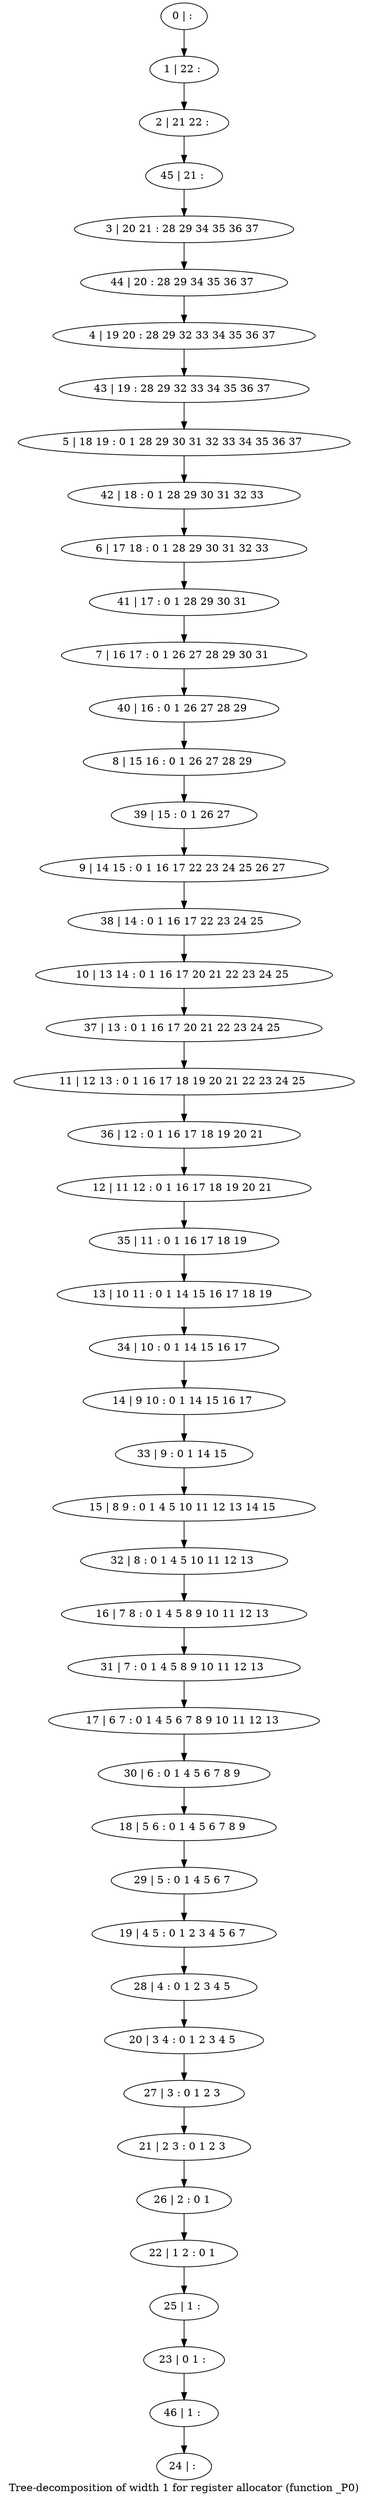 digraph G {
graph [label="Tree-decomposition of width 1 for register allocator (function _P0)"]
0[label="0 | : "];
1[label="1 | 22 : "];
2[label="2 | 21 22 : "];
3[label="3 | 20 21 : 28 29 34 35 36 37 "];
4[label="4 | 19 20 : 28 29 32 33 34 35 36 37 "];
5[label="5 | 18 19 : 0 1 28 29 30 31 32 33 34 35 36 37 "];
6[label="6 | 17 18 : 0 1 28 29 30 31 32 33 "];
7[label="7 | 16 17 : 0 1 26 27 28 29 30 31 "];
8[label="8 | 15 16 : 0 1 26 27 28 29 "];
9[label="9 | 14 15 : 0 1 16 17 22 23 24 25 26 27 "];
10[label="10 | 13 14 : 0 1 16 17 20 21 22 23 24 25 "];
11[label="11 | 12 13 : 0 1 16 17 18 19 20 21 22 23 24 25 "];
12[label="12 | 11 12 : 0 1 16 17 18 19 20 21 "];
13[label="13 | 10 11 : 0 1 14 15 16 17 18 19 "];
14[label="14 | 9 10 : 0 1 14 15 16 17 "];
15[label="15 | 8 9 : 0 1 4 5 10 11 12 13 14 15 "];
16[label="16 | 7 8 : 0 1 4 5 8 9 10 11 12 13 "];
17[label="17 | 6 7 : 0 1 4 5 6 7 8 9 10 11 12 13 "];
18[label="18 | 5 6 : 0 1 4 5 6 7 8 9 "];
19[label="19 | 4 5 : 0 1 2 3 4 5 6 7 "];
20[label="20 | 3 4 : 0 1 2 3 4 5 "];
21[label="21 | 2 3 : 0 1 2 3 "];
22[label="22 | 1 2 : 0 1 "];
23[label="23 | 0 1 : "];
24[label="24 | : "];
25[label="25 | 1 : "];
26[label="26 | 2 : 0 1 "];
27[label="27 | 3 : 0 1 2 3 "];
28[label="28 | 4 : 0 1 2 3 4 5 "];
29[label="29 | 5 : 0 1 4 5 6 7 "];
30[label="30 | 6 : 0 1 4 5 6 7 8 9 "];
31[label="31 | 7 : 0 1 4 5 8 9 10 11 12 13 "];
32[label="32 | 8 : 0 1 4 5 10 11 12 13 "];
33[label="33 | 9 : 0 1 14 15 "];
34[label="34 | 10 : 0 1 14 15 16 17 "];
35[label="35 | 11 : 0 1 16 17 18 19 "];
36[label="36 | 12 : 0 1 16 17 18 19 20 21 "];
37[label="37 | 13 : 0 1 16 17 20 21 22 23 24 25 "];
38[label="38 | 14 : 0 1 16 17 22 23 24 25 "];
39[label="39 | 15 : 0 1 26 27 "];
40[label="40 | 16 : 0 1 26 27 28 29 "];
41[label="41 | 17 : 0 1 28 29 30 31 "];
42[label="42 | 18 : 0 1 28 29 30 31 32 33 "];
43[label="43 | 19 : 28 29 32 33 34 35 36 37 "];
44[label="44 | 20 : 28 29 34 35 36 37 "];
45[label="45 | 21 : "];
46[label="46 | 1 : "];
0->1 ;
1->2 ;
25->23 ;
22->25 ;
26->22 ;
21->26 ;
27->21 ;
20->27 ;
28->20 ;
19->28 ;
29->19 ;
18->29 ;
30->18 ;
17->30 ;
31->17 ;
16->31 ;
32->16 ;
15->32 ;
33->15 ;
14->33 ;
34->14 ;
13->34 ;
35->13 ;
12->35 ;
36->12 ;
11->36 ;
37->11 ;
10->37 ;
38->10 ;
9->38 ;
39->9 ;
8->39 ;
40->8 ;
7->40 ;
41->7 ;
6->41 ;
42->6 ;
5->42 ;
43->5 ;
4->43 ;
44->4 ;
3->44 ;
45->3 ;
2->45 ;
46->24 ;
23->46 ;
}
